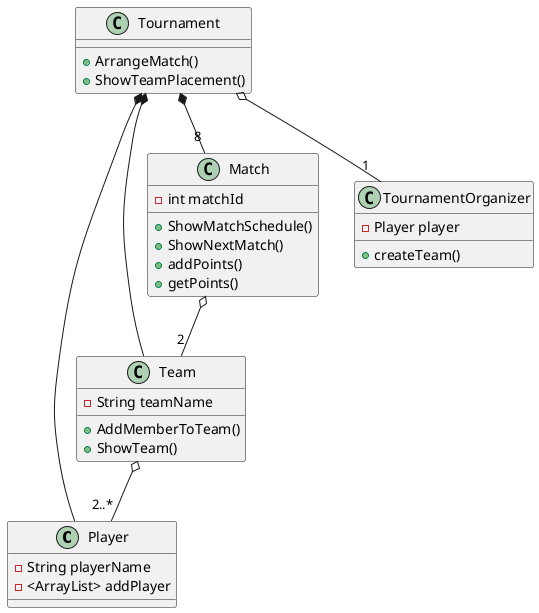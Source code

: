 @startuml
'https://plantuml.com/class-diagram

class Player {
-String playerName
-<ArrayList> addPlayer
}

class Team {
-String teamName
+AddMemberToTeam()
+ShowTeam()
}

class Match {
-int matchId
+ShowMatchSchedule()
+ShowNextMatch()
+addPoints()
+getPoints()
}

class Tournament {
+ArrangeMatch()
+ShowTeamPlacement()
}

class TournamentOrganizer {
-Player player
+createTeam()
}

Tournament o-- "1" TournamentOrganizer
Tournament *-- "8" Match
Tournament *-- Player
Tournament *-- Team
Match o-- "2" Team
Team o-- "2..*" Player

@enduml